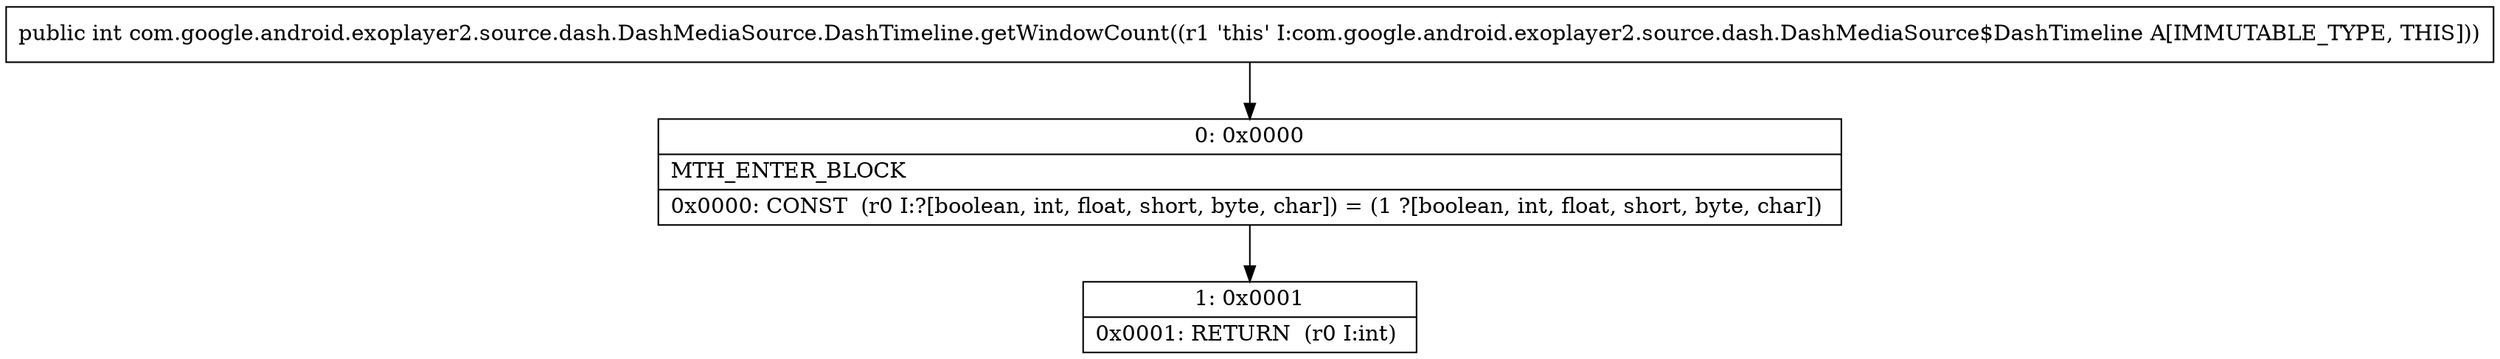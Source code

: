 digraph "CFG forcom.google.android.exoplayer2.source.dash.DashMediaSource.DashTimeline.getWindowCount()I" {
Node_0 [shape=record,label="{0\:\ 0x0000|MTH_ENTER_BLOCK\l|0x0000: CONST  (r0 I:?[boolean, int, float, short, byte, char]) = (1 ?[boolean, int, float, short, byte, char]) \l}"];
Node_1 [shape=record,label="{1\:\ 0x0001|0x0001: RETURN  (r0 I:int) \l}"];
MethodNode[shape=record,label="{public int com.google.android.exoplayer2.source.dash.DashMediaSource.DashTimeline.getWindowCount((r1 'this' I:com.google.android.exoplayer2.source.dash.DashMediaSource$DashTimeline A[IMMUTABLE_TYPE, THIS])) }"];
MethodNode -> Node_0;
Node_0 -> Node_1;
}

